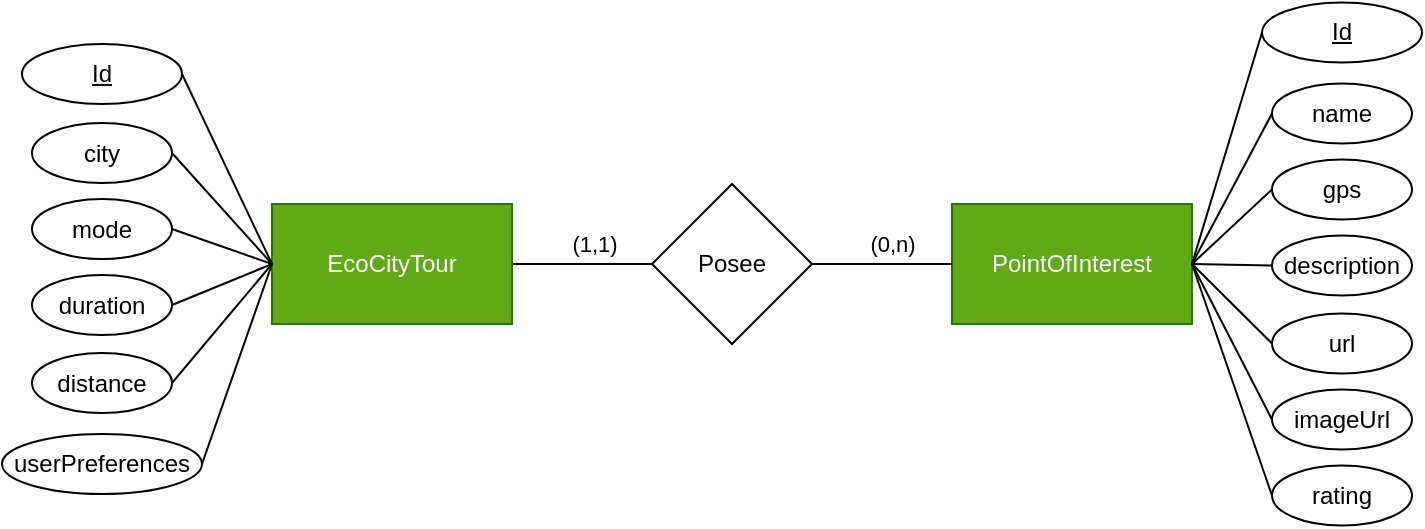 <mxfile>
    <diagram id="3FWbRpHAMSq9k-HUGBCo" name="Página-1">
        <mxGraphModel dx="1191" dy="779" grid="1" gridSize="10" guides="1" tooltips="1" connect="1" arrows="1" fold="1" page="1" pageScale="1" pageWidth="850" pageHeight="1100" math="0" shadow="0">
            <root>
                <mxCell id="0"/>
                <mxCell id="1" parent="0"/>
                <mxCell id="16" style="edgeStyle=none;html=1;exitX=1;exitY=0.5;exitDx=0;exitDy=0;entryX=0;entryY=0.5;entryDx=0;entryDy=0;endArrow=none;endFill=0;" parent="1" source="2" target="6" edge="1">
                    <mxGeometry relative="1" as="geometry"/>
                </mxCell>
                <mxCell id="18" value="(1,1)" style="edgeLabel;html=1;align=center;verticalAlign=middle;resizable=0;points=[];" parent="16" vertex="1" connectable="0">
                    <mxGeometry x="-0.323" y="-1" relative="1" as="geometry">
                        <mxPoint x="17" y="-11" as="offset"/>
                    </mxGeometry>
                </mxCell>
                <mxCell id="2" value="EcoCityTour" style="rounded=0;whiteSpace=wrap;html=1;fillColor=#60a917;fontColor=#ffffff;strokeColor=#2D7600;" parent="1" vertex="1">
                    <mxGeometry x="150" y="200" width="120" height="60" as="geometry"/>
                </mxCell>
                <mxCell id="3" value="PointOfInterest" style="rounded=0;whiteSpace=wrap;html=1;fillColor=#60a917;fontColor=#ffffff;strokeColor=#2D7600;" parent="1" vertex="1">
                    <mxGeometry x="490" y="200" width="120" height="60" as="geometry"/>
                </mxCell>
                <mxCell id="17" style="edgeStyle=none;html=1;exitX=1;exitY=0.5;exitDx=0;exitDy=0;entryX=0;entryY=0.5;entryDx=0;entryDy=0;endArrow=none;endFill=0;" parent="1" source="6" target="3" edge="1">
                    <mxGeometry relative="1" as="geometry"/>
                </mxCell>
                <mxCell id="19" value="(0,n)" style="edgeLabel;html=1;align=center;verticalAlign=middle;resizable=0;points=[];" parent="17" vertex="1" connectable="0">
                    <mxGeometry x="0.258" y="1" relative="1" as="geometry">
                        <mxPoint x="-4" y="-9" as="offset"/>
                    </mxGeometry>
                </mxCell>
                <mxCell id="6" value="Posee" style="rhombus;whiteSpace=wrap;html=1;" parent="1" vertex="1">
                    <mxGeometry x="340" y="190" width="80" height="80" as="geometry"/>
                </mxCell>
                <mxCell id="26" style="edgeStyle=none;html=1;exitX=0;exitY=0.5;exitDx=0;exitDy=0;entryX=1;entryY=0.5;entryDx=0;entryDy=0;endArrow=none;endFill=0;" parent="1" source="20" target="3" edge="1">
                    <mxGeometry relative="1" as="geometry"/>
                </mxCell>
                <mxCell id="20" value="name" style="ellipse;whiteSpace=wrap;html=1;" parent="1" vertex="1">
                    <mxGeometry x="650" y="139.75" width="70" height="30" as="geometry"/>
                </mxCell>
                <mxCell id="27" style="edgeStyle=none;html=1;exitX=0;exitY=0.5;exitDx=0;exitDy=0;entryX=1;entryY=0.5;entryDx=0;entryDy=0;endArrow=none;endFill=0;" parent="1" source="21" target="3" edge="1">
                    <mxGeometry relative="1" as="geometry"/>
                </mxCell>
                <mxCell id="21" value="description" style="ellipse;whiteSpace=wrap;html=1;" parent="1" vertex="1">
                    <mxGeometry x="650" y="215.75" width="70" height="30" as="geometry"/>
                </mxCell>
                <mxCell id="29" style="edgeStyle=none;html=1;exitX=0;exitY=0.5;exitDx=0;exitDy=0;endArrow=none;endFill=0;entryX=1;entryY=0.5;entryDx=0;entryDy=0;" parent="1" source="22" edge="1" target="3">
                    <mxGeometry relative="1" as="geometry">
                        <mxPoint x="610" y="270.0" as="targetPoint"/>
                    </mxGeometry>
                </mxCell>
                <mxCell id="22" value="url" style="ellipse;whiteSpace=wrap;html=1;" parent="1" vertex="1">
                    <mxGeometry x="650" y="254.75" width="70" height="30" as="geometry"/>
                </mxCell>
                <mxCell id="30" style="edgeStyle=none;html=1;exitX=0;exitY=0.5;exitDx=0;exitDy=0;endArrow=none;endFill=0;entryX=1;entryY=0.5;entryDx=0;entryDy=0;" parent="1" source="23" edge="1" target="3">
                    <mxGeometry relative="1" as="geometry">
                        <mxPoint x="610" y="270.0" as="targetPoint"/>
                    </mxGeometry>
                </mxCell>
                <mxCell id="23" value="imageUrl" style="ellipse;whiteSpace=wrap;html=1;" parent="1" vertex="1">
                    <mxGeometry x="650" y="292.75" width="70" height="30" as="geometry"/>
                </mxCell>
                <mxCell id="31" style="edgeStyle=none;html=1;exitX=0;exitY=0.5;exitDx=0;exitDy=0;endArrow=none;endFill=0;entryX=1;entryY=0.5;entryDx=0;entryDy=0;" parent="1" source="24" edge="1" target="3">
                    <mxGeometry relative="1" as="geometry">
                        <mxPoint x="610" y="270.0" as="targetPoint"/>
                    </mxGeometry>
                </mxCell>
                <mxCell id="24" value="rating" style="ellipse;whiteSpace=wrap;html=1;" parent="1" vertex="1">
                    <mxGeometry x="650" y="330.75" width="70" height="30" as="geometry"/>
                </mxCell>
                <mxCell id="28" style="edgeStyle=none;html=1;exitX=0;exitY=0.5;exitDx=0;exitDy=0;entryX=1;entryY=0.5;entryDx=0;entryDy=0;endArrow=none;endFill=0;" parent="1" source="25" target="3" edge="1">
                    <mxGeometry relative="1" as="geometry"/>
                </mxCell>
                <mxCell id="25" value="gps" style="ellipse;whiteSpace=wrap;html=1;" parent="1" vertex="1">
                    <mxGeometry x="650" y="177.75" width="70" height="30" as="geometry"/>
                </mxCell>
                <mxCell id="38" style="edgeStyle=none;html=1;exitX=1;exitY=0.5;exitDx=0;exitDy=0;entryX=0;entryY=0.5;entryDx=0;entryDy=0;endArrow=none;endFill=0;" parent="1" source="32" target="2" edge="1">
                    <mxGeometry relative="1" as="geometry"/>
                </mxCell>
                <mxCell id="32" value="city" style="ellipse;whiteSpace=wrap;html=1;" parent="1" vertex="1">
                    <mxGeometry x="30" y="159.5" width="70" height="30" as="geometry"/>
                </mxCell>
                <mxCell id="40" style="edgeStyle=none;html=1;exitX=1;exitY=0.5;exitDx=0;exitDy=0;entryX=0;entryY=0.5;entryDx=0;entryDy=0;endArrow=none;endFill=0;" parent="1" source="33" target="2" edge="1">
                    <mxGeometry relative="1" as="geometry"/>
                </mxCell>
                <mxCell id="33" value="duration" style="ellipse;whiteSpace=wrap;html=1;" parent="1" vertex="1">
                    <mxGeometry x="30" y="235.5" width="70" height="30" as="geometry"/>
                </mxCell>
                <mxCell id="41" style="edgeStyle=none;html=1;exitX=1;exitY=0.5;exitDx=0;exitDy=0;endArrow=none;endFill=0;entryX=0;entryY=0.5;entryDx=0;entryDy=0;" parent="1" source="34" edge="1" target="2">
                    <mxGeometry relative="1" as="geometry">
                        <mxPoint x="150.0" y="270.0" as="targetPoint"/>
                    </mxGeometry>
                </mxCell>
                <mxCell id="34" value="distance" style="ellipse;whiteSpace=wrap;html=1;" parent="1" vertex="1">
                    <mxGeometry x="30" y="274.5" width="70" height="30" as="geometry"/>
                </mxCell>
                <mxCell id="42" style="edgeStyle=none;html=1;exitX=1;exitY=0.5;exitDx=0;exitDy=0;entryX=0;entryY=0.5;entryDx=0;entryDy=0;endArrow=none;endFill=0;" parent="1" source="35" target="2" edge="1">
                    <mxGeometry relative="1" as="geometry"/>
                </mxCell>
                <mxCell id="35" value="userPreferences" style="ellipse;whiteSpace=wrap;html=1;" parent="1" vertex="1">
                    <mxGeometry x="15" y="315" width="100" height="30" as="geometry"/>
                </mxCell>
                <mxCell id="43" style="edgeStyle=none;html=1;exitX=1;exitY=0.5;exitDx=0;exitDy=0;endArrow=none;endFill=0;entryX=0;entryY=0.5;entryDx=0;entryDy=0;" parent="1" source="36" edge="1" target="2">
                    <mxGeometry relative="1" as="geometry">
                        <mxPoint x="150.0" y="270.0" as="targetPoint"/>
                    </mxGeometry>
                </mxCell>
                <mxCell id="36" value="&lt;u&gt;Id&lt;/u&gt;" style="ellipse;whiteSpace=wrap;html=1;" parent="1" vertex="1">
                    <mxGeometry x="25" y="120" width="80" height="30" as="geometry"/>
                </mxCell>
                <mxCell id="39" style="edgeStyle=none;html=1;exitX=1;exitY=0.5;exitDx=0;exitDy=0;endArrow=none;endFill=0;entryX=0;entryY=0.5;entryDx=0;entryDy=0;" parent="1" source="37" edge="1" target="2">
                    <mxGeometry relative="1" as="geometry">
                        <mxPoint x="150.0" y="270.0" as="targetPoint"/>
                    </mxGeometry>
                </mxCell>
                <mxCell id="37" value="mode" style="ellipse;whiteSpace=wrap;html=1;" parent="1" vertex="1">
                    <mxGeometry x="30" y="197.5" width="70" height="30" as="geometry"/>
                </mxCell>
                <mxCell id="45" style="edgeStyle=none;html=1;exitX=0;exitY=0.5;exitDx=0;exitDy=0;entryX=1;entryY=0.5;entryDx=0;entryDy=0;endArrow=none;endFill=0;" edge="1" parent="1" source="44" target="3">
                    <mxGeometry relative="1" as="geometry"/>
                </mxCell>
                <mxCell id="44" value="&lt;u&gt;Id&lt;/u&gt;" style="ellipse;whiteSpace=wrap;html=1;" vertex="1" parent="1">
                    <mxGeometry x="645" y="99.25" width="80" height="30" as="geometry"/>
                </mxCell>
            </root>
        </mxGraphModel>
    </diagram>
</mxfile>